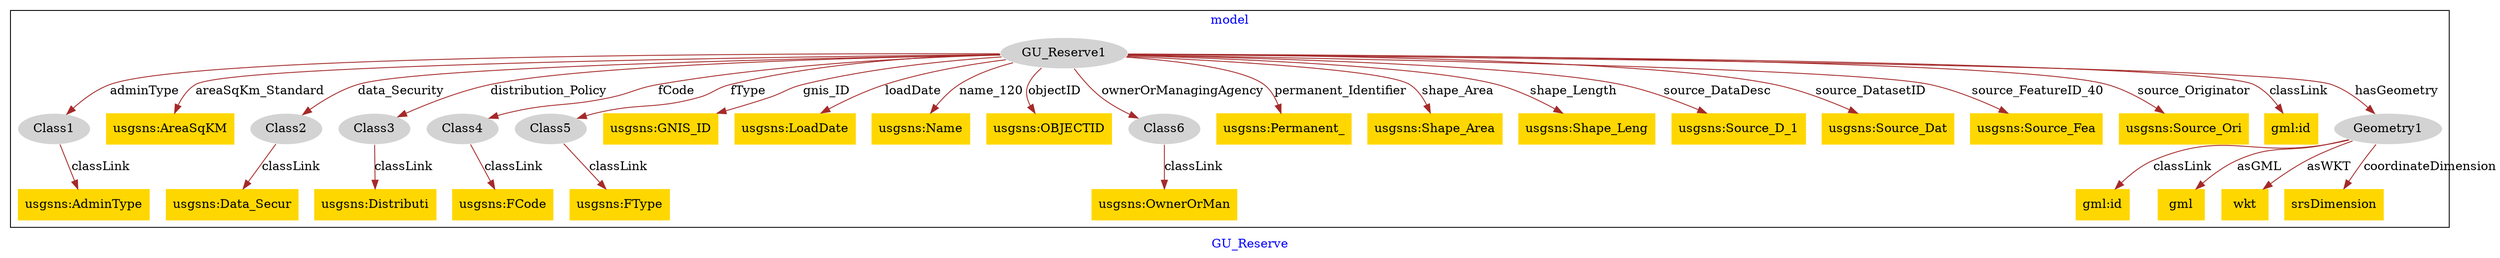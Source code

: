 digraph n0 {
fontcolor="blue"
remincross="true"
label="GU_Reserve"
subgraph cluster {
label="model"
n2[style="filled",color="white",fillcolor="lightgray",label="GU_Reserve1"];
n3[style="filled",color="white",fillcolor="lightgray",label="Class1"];
n4[shape="plaintext",style="filled",fillcolor="gold",label="usgsns:AreaSqKM"];
n5[style="filled",color="white",fillcolor="lightgray",label="Class2"];
n6[style="filled",color="white",fillcolor="lightgray",label="Class3"];
n7[style="filled",color="white",fillcolor="lightgray",label="Class4"];
n8[style="filled",color="white",fillcolor="lightgray",label="Class5"];
n9[shape="plaintext",style="filled",fillcolor="gold",label="usgsns:GNIS_ID"];
n10[shape="plaintext",style="filled",fillcolor="gold",label="usgsns:LoadDate"];
n11[shape="plaintext",style="filled",fillcolor="gold",label="usgsns:Name"];
n12[shape="plaintext",style="filled",fillcolor="gold",label="usgsns:OBJECTID"];
n13[style="filled",color="white",fillcolor="lightgray",label="Class6"];
n14[shape="plaintext",style="filled",fillcolor="gold",label="usgsns:Permanent_"];
n15[shape="plaintext",style="filled",fillcolor="gold",label="usgsns:Shape_Area"];
n16[shape="plaintext",style="filled",fillcolor="gold",label="usgsns:Shape_Leng"];
n17[shape="plaintext",style="filled",fillcolor="gold",label="usgsns:Source_D_1"];
n18[shape="plaintext",style="filled",fillcolor="gold",label="usgsns:Source_Dat"];
n19[shape="plaintext",style="filled",fillcolor="gold",label="usgsns:Source_Fea"];
n20[shape="plaintext",style="filled",fillcolor="gold",label="usgsns:Source_Ori"];
n21[shape="plaintext",style="filled",fillcolor="gold",label="gml:id"];
n22[style="filled",color="white",fillcolor="lightgray",label="Geometry1"];
n23[shape="plaintext",style="filled",fillcolor="gold",label="gml:id"];
n24[shape="plaintext",style="filled",fillcolor="gold",label="gml"];
n25[shape="plaintext",style="filled",fillcolor="gold",label="wkt"];
n26[shape="plaintext",style="filled",fillcolor="gold",label="srsDimension"];
n27[shape="plaintext",style="filled",fillcolor="gold",label="usgsns:AdminType"];
n28[shape="plaintext",style="filled",fillcolor="gold",label="usgsns:Data_Secur"];
n29[shape="plaintext",style="filled",fillcolor="gold",label="usgsns:Distributi"];
n30[shape="plaintext",style="filled",fillcolor="gold",label="usgsns:FCode"];
n31[shape="plaintext",style="filled",fillcolor="gold",label="usgsns:FType"];
n32[shape="plaintext",style="filled",fillcolor="gold",label="usgsns:OwnerOrMan"];
}
n2 -> n3[color="brown",fontcolor="black",label="adminType"]
n2 -> n4[color="brown",fontcolor="black",label="areaSqKm_Standard"]
n2 -> n5[color="brown",fontcolor="black",label="data_Security"]
n2 -> n6[color="brown",fontcolor="black",label="distribution_Policy"]
n2 -> n7[color="brown",fontcolor="black",label="fCode"]
n2 -> n8[color="brown",fontcolor="black",label="fType"]
n2 -> n9[color="brown",fontcolor="black",label="gnis_ID"]
n2 -> n10[color="brown",fontcolor="black",label="loadDate"]
n2 -> n11[color="brown",fontcolor="black",label="name_120"]
n2 -> n12[color="brown",fontcolor="black",label="objectID"]
n2 -> n13[color="brown",fontcolor="black",label="ownerOrManagingAgency"]
n2 -> n14[color="brown",fontcolor="black",label="permanent_Identifier"]
n2 -> n15[color="brown",fontcolor="black",label="shape_Area"]
n2 -> n16[color="brown",fontcolor="black",label="shape_Length"]
n2 -> n17[color="brown",fontcolor="black",label="source_DataDesc"]
n2 -> n18[color="brown",fontcolor="black",label="source_DatasetID"]
n2 -> n19[color="brown",fontcolor="black",label="source_FeatureID_40"]
n2 -> n20[color="brown",fontcolor="black",label="source_Originator"]
n2 -> n21[color="brown",fontcolor="black",label="classLink"]
n2 -> n22[color="brown",fontcolor="black",label="hasGeometry"]
n22 -> n23[color="brown",fontcolor="black",label="classLink"]
n22 -> n24[color="brown",fontcolor="black",label="asGML"]
n22 -> n25[color="brown",fontcolor="black",label="asWKT"]
n22 -> n26[color="brown",fontcolor="black",label="coordinateDimension"]
n3 -> n27[color="brown",fontcolor="black",label="classLink"]
n5 -> n28[color="brown",fontcolor="black",label="classLink"]
n6 -> n29[color="brown",fontcolor="black",label="classLink"]
n7 -> n30[color="brown",fontcolor="black",label="classLink"]
n8 -> n31[color="brown",fontcolor="black",label="classLink"]
n13 -> n32[color="brown",fontcolor="black",label="classLink"]
}
